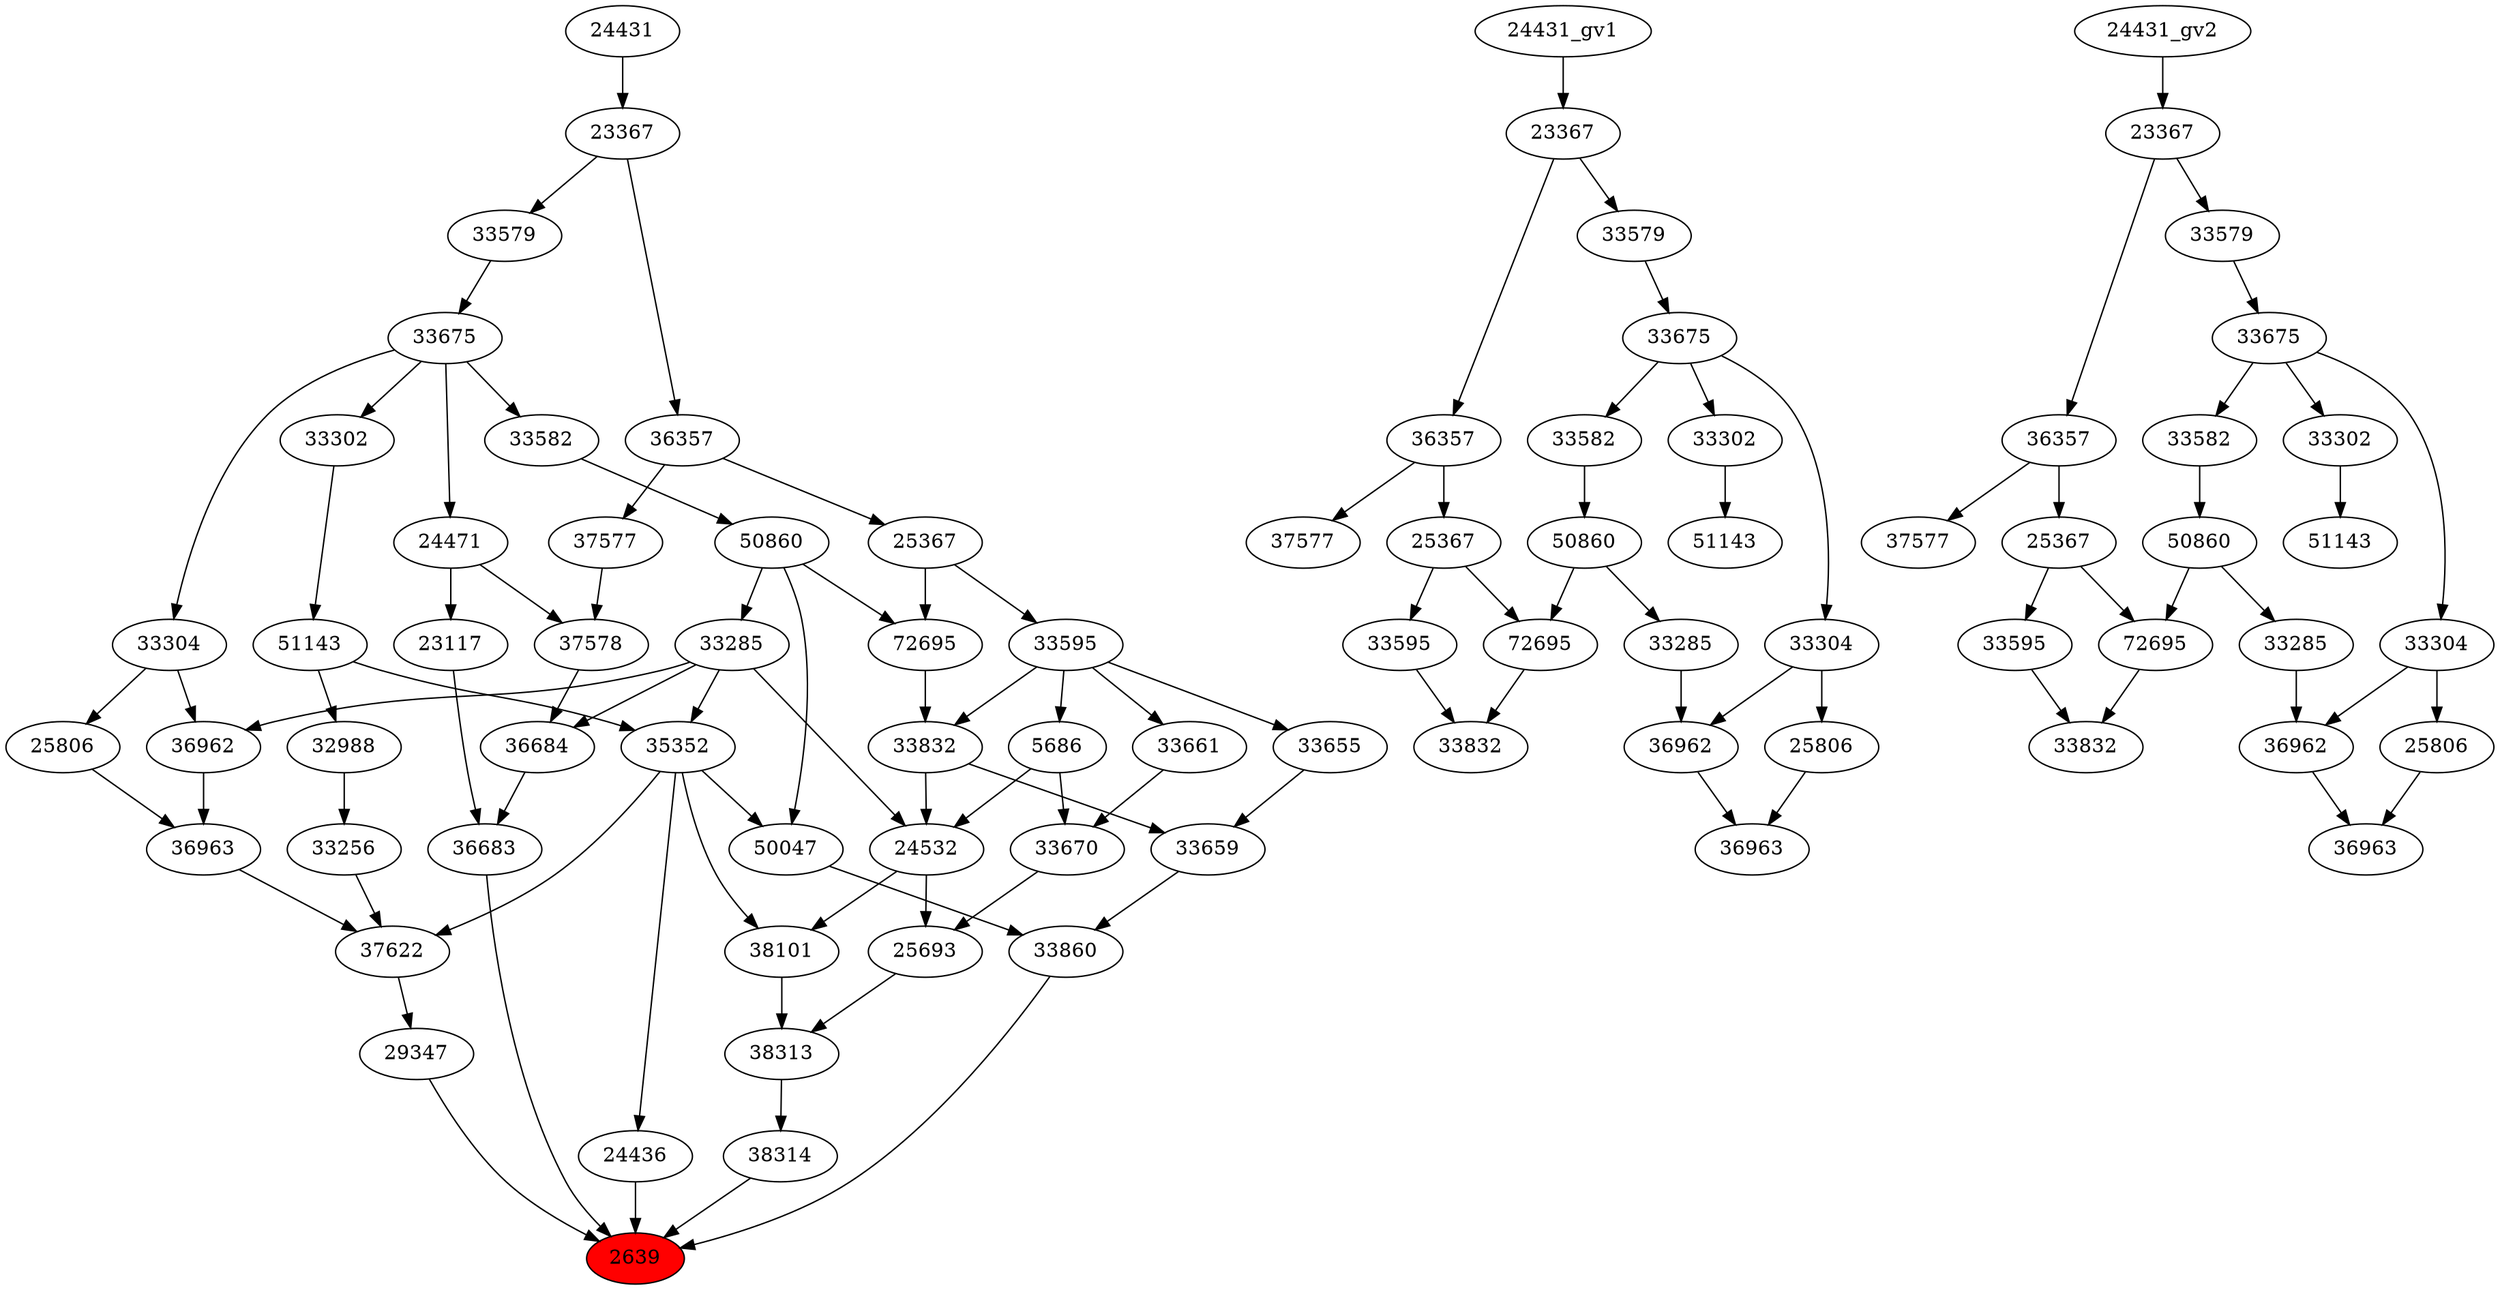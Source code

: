 strict digraph root {
	node [label="\N"];
	{
		node [fillcolor="",
			label="\N",
			style=""
		];
		2639		 [fillcolor=red,
			label=2639,
			style=filled];
		38314		 [label=38314];
		38314 -> 2639;
		36683		 [label=36683];
		36683 -> 2639;
		33860		 [label=33860];
		33860 -> 2639;
		24436		 [label=24436];
		24436 -> 2639;
		29347		 [label=29347];
		29347 -> 2639;
		38313		 [label=38313];
		38313 -> 38314;
		36684		 [label=36684];
		36684 -> 36683;
		23117		 [label=23117];
		23117 -> 36683;
		33659		 [label=33659];
		33659 -> 33860;
		50047		 [label=50047];
		50047 -> 33860;
		35352		 [label=35352];
		35352 -> 24436;
		35352 -> 50047;
		37622		 [label=37622];
		35352 -> 37622;
		38101		 [label=38101];
		35352 -> 38101;
		37622 -> 29347;
		25693		 [label=25693];
		25693 -> 38313;
		38101 -> 38313;
		33285		 [label=33285];
		33285 -> 36684;
		33285 -> 35352;
		24532		 [label=24532];
		33285 -> 24532;
		36962		 [label=36962];
		33285 -> 36962;
		37578		 [label=37578];
		37578 -> 36684;
		24471		 [label=24471];
		24471 -> 23117;
		24471 -> 37578;
		33655		 [label=33655];
		33655 -> 33659;
		33832		 [label=33832];
		33832 -> 33659;
		33832 -> 24532;
		50860		 [label=50860];
		50860 -> 50047;
		50860 -> 33285;
		72695		 [label=72695];
		50860 -> 72695;
		51143		 [label=51143];
		51143 -> 35352;
		32988		 [label=32988];
		51143 -> 32988;
		36963		 [label=36963];
		36963 -> 37622;
		33256		 [label=33256];
		33256 -> 37622;
		24532 -> 25693;
		24532 -> 38101;
		33670		 [label=33670];
		33670 -> 25693;
		37577		 [label=37577];
		37577 -> 37578;
		33675		 [label=33675];
		33675 -> 24471;
		33582		 [label=33582];
		33675 -> 33582;
		33302		 [label=33302];
		33675 -> 33302;
		33304		 [label=33304];
		33675 -> 33304;
		33595		 [label=33595];
		33595 -> 33655;
		33595 -> 33832;
		5686		 [label=5686];
		33595 -> 5686;
		33661		 [label=33661];
		33595 -> 33661;
		72695 -> 33832;
		33582 -> 50860;
		33302 -> 51143;
		36962 -> 36963;
		25806		 [label=25806];
		25806 -> 36963;
		32988 -> 33256;
		5686 -> 24532;
		5686 -> 33670;
		33661 -> 33670;
		36357		 [label=36357];
		36357 -> 37577;
		25367		 [label=25367];
		36357 -> 25367;
		33579		 [label=33579];
		33579 -> 33675;
		25367 -> 33595;
		25367 -> 72695;
		33304 -> 36962;
		33304 -> 25806;
		23367		 [label=23367];
		23367 -> 36357;
		23367 -> 33579;
		24431		 [label=24431];
		24431 -> 23367;
	}
	{
		node [label="\N"];
		"33285_gv1"		 [label=33285];
		"36962_gv1"		 [label=36962];
		"33285_gv1" -> "36962_gv1";
		"50860_gv1"		 [label=50860];
		"50860_gv1" -> "33285_gv1";
		"72695_gv1"		 [label=72695];
		"50860_gv1" -> "72695_gv1";
		"33832_gv1"		 [label=33832];
		"72695_gv1" -> "33832_gv1";
		"33595_gv1"		 [label=33595];
		"33595_gv1" -> "33832_gv1";
		"33582_gv1"		 [label=33582];
		"33582_gv1" -> "50860_gv1";
		"51143_gv1"		 [label=51143];
		"33302_gv1"		 [label=33302];
		"33302_gv1" -> "51143_gv1";
		"36963_gv1"		 [label=36963];
		"36962_gv1" -> "36963_gv1";
		"25806_gv1"		 [label=25806];
		"25806_gv1" -> "36963_gv1";
		"37577_gv1"		 [label=37577];
		"36357_gv1"		 [label=36357];
		"36357_gv1" -> "37577_gv1";
		"25367_gv1"		 [label=25367];
		"36357_gv1" -> "25367_gv1";
		"33675_gv1"		 [label=33675];
		"33675_gv1" -> "33582_gv1";
		"33675_gv1" -> "33302_gv1";
		"33304_gv1"		 [label=33304];
		"33675_gv1" -> "33304_gv1";
		"33579_gv1"		 [label=33579];
		"33579_gv1" -> "33675_gv1";
		"25367_gv1" -> "72695_gv1";
		"25367_gv1" -> "33595_gv1";
		"33304_gv1" -> "36962_gv1";
		"33304_gv1" -> "25806_gv1";
		"23367_gv1"		 [label=23367];
		"23367_gv1" -> "36357_gv1";
		"23367_gv1" -> "33579_gv1";
		"24431_gv1" -> "23367_gv1";
	}
	{
		node [label="\N"];
		"33285_gv2"		 [label=33285];
		"36962_gv2"		 [label=36962];
		"33285_gv2" -> "36962_gv2";
		"50860_gv2"		 [label=50860];
		"50860_gv2" -> "33285_gv2";
		"72695_gv2"		 [label=72695];
		"50860_gv2" -> "72695_gv2";
		"33832_gv2"		 [label=33832];
		"72695_gv2" -> "33832_gv2";
		"33595_gv2"		 [label=33595];
		"33595_gv2" -> "33832_gv2";
		"33582_gv2"		 [label=33582];
		"33582_gv2" -> "50860_gv2";
		"51143_gv2"		 [label=51143];
		"33302_gv2"		 [label=33302];
		"33302_gv2" -> "51143_gv2";
		"36963_gv2"		 [label=36963];
		"36962_gv2" -> "36963_gv2";
		"25806_gv2"		 [label=25806];
		"25806_gv2" -> "36963_gv2";
		"37577_gv2"		 [label=37577];
		"36357_gv2"		 [label=36357];
		"36357_gv2" -> "37577_gv2";
		"25367_gv2"		 [label=25367];
		"36357_gv2" -> "25367_gv2";
		"33675_gv2"		 [label=33675];
		"33675_gv2" -> "33582_gv2";
		"33675_gv2" -> "33302_gv2";
		"33304_gv2"		 [label=33304];
		"33675_gv2" -> "33304_gv2";
		"33579_gv2"		 [label=33579];
		"33579_gv2" -> "33675_gv2";
		"25367_gv2" -> "72695_gv2";
		"25367_gv2" -> "33595_gv2";
		"33304_gv2" -> "36962_gv2";
		"33304_gv2" -> "25806_gv2";
		"23367_gv2"		 [label=23367];
		"23367_gv2" -> "36357_gv2";
		"23367_gv2" -> "33579_gv2";
		"24431_gv2" -> "23367_gv2";
	}
}
